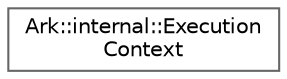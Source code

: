 digraph "Graphical Class Hierarchy"
{
 // INTERACTIVE_SVG=YES
 // LATEX_PDF_SIZE
  bgcolor="transparent";
  edge [fontname=Helvetica,fontsize=10,labelfontname=Helvetica,labelfontsize=10];
  node [fontname=Helvetica,fontsize=10,shape=box,height=0.2,width=0.4];
  rankdir="LR";
  Node0 [label="Ark::internal::Execution\lContext",height=0.2,width=0.4,color="grey40", fillcolor="white", style="filled",URL="$d0/daf/structArk_1_1internal_1_1ExecutionContext.html",tooltip=" "];
}
